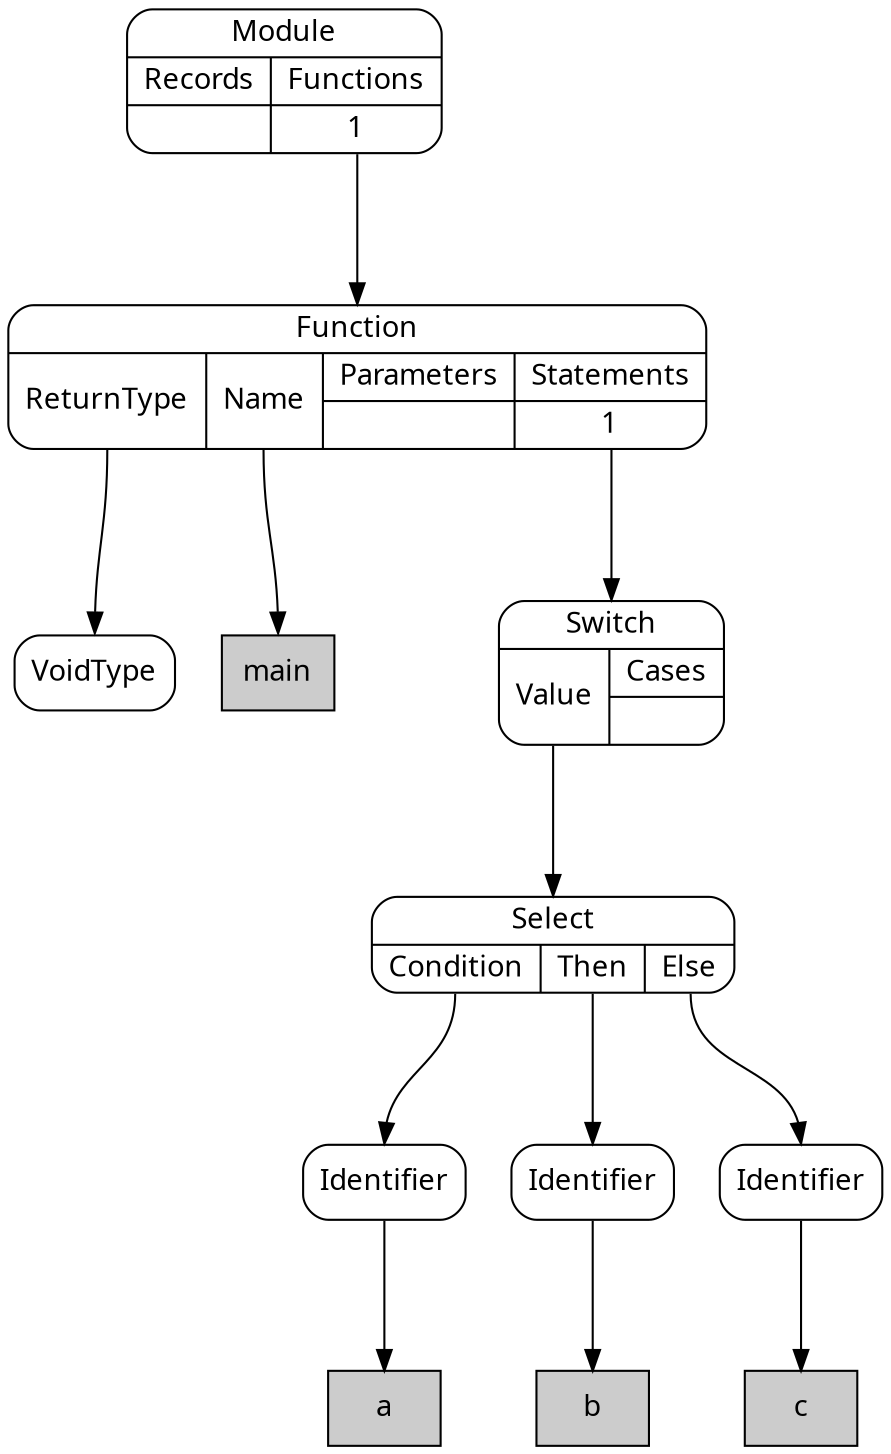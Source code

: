 digraph {
node [shape=Mrecord, style=filled, fillcolor=white, fontname="Calibri"];
graph [ordering=out, nodesep=0.3, ranksep=1];

# SimpleNode VoidType
node0 [label="VoidType", tooltip="VoidType"]

# DeclarationLiteral main
node1 [shape=box, label="main", fillcolor="#cccccc", tooltip="main"]

# ReferenceLiteral a
node2 [shape=box, label="a", fillcolor="#cccccc", tooltip="a"]

# SimpleNode Identifier
node3:s -> node2:n
node3 [label="Identifier", tooltip="Identifier"]

# ReferenceLiteral b
node4 [shape=box, label="b", fillcolor="#cccccc", tooltip="b"]

# SimpleNode Identifier
node5:s -> node4:n
node5 [label="Identifier", tooltip="Identifier"]

# ReferenceLiteral c
node6 [shape=box, label="c", fillcolor="#cccccc", tooltip="c"]

# SimpleNode Identifier
node7:s -> node6:n
node7 [label="Identifier", tooltip="Identifier"]

# PortNode Select
node8:p0:s -> node3:n
node8:p1:s -> node5:n
node8:p2:s -> node7:n
node8 [label="{Select|{<p0>Condition|<p1>Then|<p2>Else}}", tooltip="Select"]

# PortNode Switch
node9:p0:s -> node8:n
node9 [label="{Switch|{<p0>Value|{Cases|{}}}}", tooltip="Switch"]

# PortNode Function
node10:p0:s -> node0:n
node10:p1:s -> node1:n
node10:p3_0:s -> node9:n
node10 [label="{Function|{<p0>ReturnType|<p1>Name|{Parameters|{}}|{Statements|{<p3_0>1}}}}", tooltip="Function"]

# PortNode Module
node11:p1_0:s -> node10:n
node11 [label="{Module|{{Records|{}}|{Functions|{<p1_0>1}}}}", tooltip="Module"]

}
